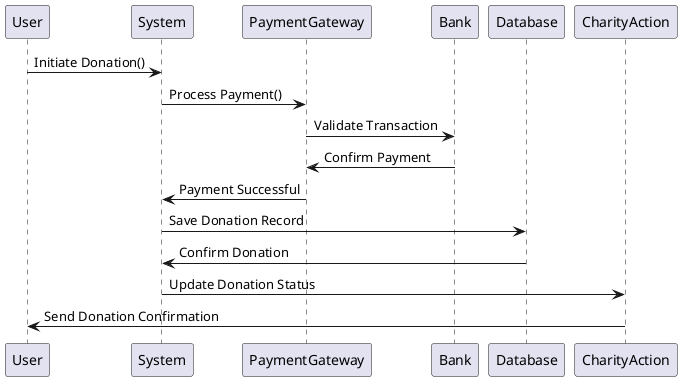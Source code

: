 @startuml
User -> System : Initiate Donation()
System -> PaymentGateway : Process Payment()
PaymentGateway -> Bank : Validate Transaction
Bank -> PaymentGateway : Confirm Payment
PaymentGateway -> System : Payment Successful
System -> Database : Save Donation Record
Database -> System : Confirm Donation
System -> CharityAction : Update Donation Status
CharityAction -> User : Send Donation Confirmation
@enduml